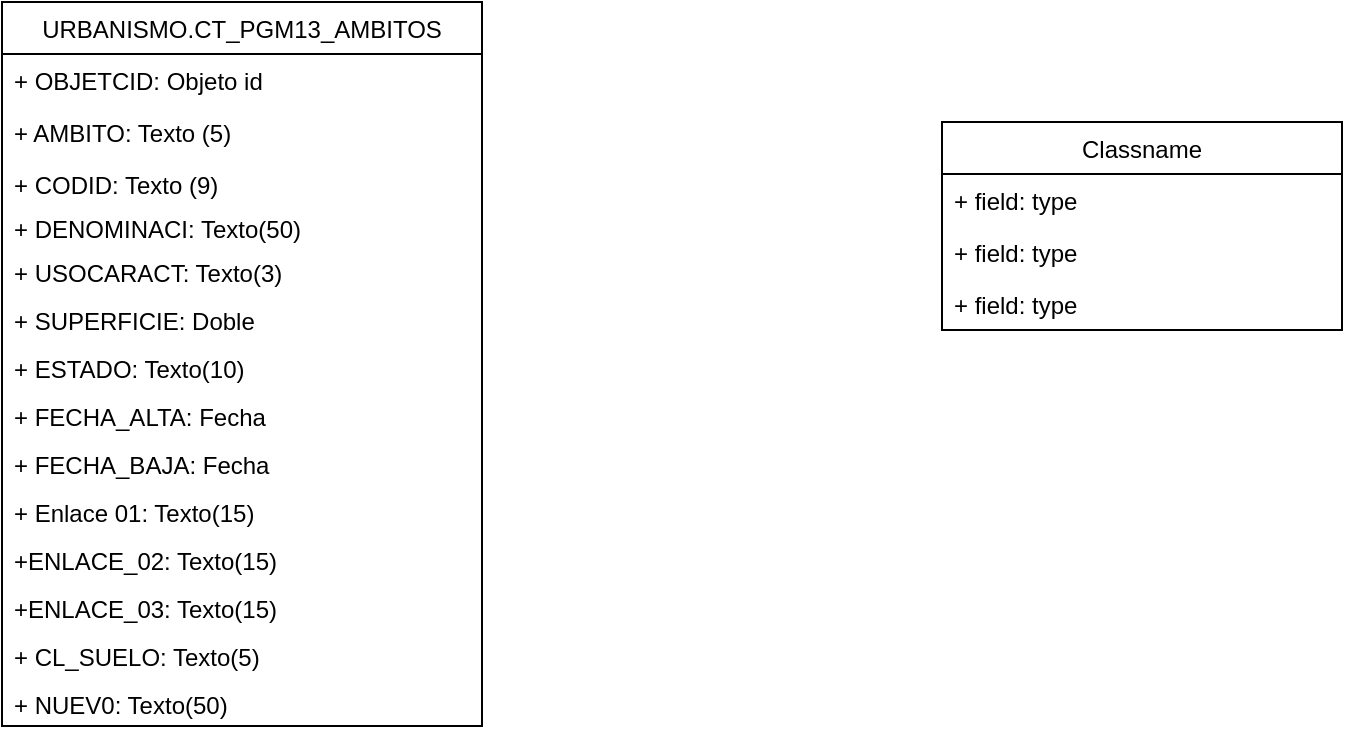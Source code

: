 <mxfile version="20.3.7" type="github">
  <diagram id="C5RBs43oDa-KdzZeNtuy" name="Page-1">
    <mxGraphModel dx="1422" dy="800" grid="1" gridSize="10" guides="1" tooltips="1" connect="1" arrows="1" fold="1" page="1" pageScale="1" pageWidth="827" pageHeight="1169" math="0" shadow="0">
      <root>
        <mxCell id="WIyWlLk6GJQsqaUBKTNV-0" />
        <mxCell id="WIyWlLk6GJQsqaUBKTNV-1" parent="WIyWlLk6GJQsqaUBKTNV-0" />
        <mxCell id="h-pUyxdGqgUauNS19UaN-5" value="URBANISMO.CT_PGM13_AMBITOS" style="swimlane;fontStyle=0;childLayout=stackLayout;horizontal=1;startSize=26;fillColor=none;horizontalStack=0;resizeParent=1;resizeParentMax=0;resizeLast=0;collapsible=1;marginBottom=0;" vertex="1" parent="WIyWlLk6GJQsqaUBKTNV-1">
          <mxGeometry x="30" y="140" width="240" height="362" as="geometry">
            <mxRectangle x="30" y="140" width="90" height="30" as="alternateBounds" />
          </mxGeometry>
        </mxCell>
        <mxCell id="h-pUyxdGqgUauNS19UaN-6" value="+ OBJETCID: Objeto id" style="text;strokeColor=none;fillColor=none;align=left;verticalAlign=top;spacingLeft=4;spacingRight=4;overflow=hidden;rotatable=0;points=[[0,0.5],[1,0.5]];portConstraint=eastwest;" vertex="1" parent="h-pUyxdGqgUauNS19UaN-5">
          <mxGeometry y="26" width="240" height="26" as="geometry" />
        </mxCell>
        <mxCell id="h-pUyxdGqgUauNS19UaN-7" value="+ AMBITO: Texto (5)&#xa;" style="text;strokeColor=none;fillColor=none;align=left;verticalAlign=top;spacingLeft=4;spacingRight=4;overflow=hidden;rotatable=0;points=[[0,0.5],[1,0.5]];portConstraint=eastwest;" vertex="1" parent="h-pUyxdGqgUauNS19UaN-5">
          <mxGeometry y="52" width="240" height="26" as="geometry" />
        </mxCell>
        <mxCell id="h-pUyxdGqgUauNS19UaN-10" value="+ CODID: Texto (9)&#xa;" style="text;strokeColor=none;fillColor=none;align=left;verticalAlign=top;spacingLeft=4;spacingRight=4;overflow=hidden;rotatable=0;points=[[0,0.5],[1,0.5]];portConstraint=eastwest;" vertex="1" parent="h-pUyxdGqgUauNS19UaN-5">
          <mxGeometry y="78" width="240" height="22" as="geometry" />
        </mxCell>
        <mxCell id="h-pUyxdGqgUauNS19UaN-11" value="+ DENOMINACI: Texto(50)" style="text;strokeColor=none;fillColor=none;align=left;verticalAlign=top;spacingLeft=4;spacingRight=4;overflow=hidden;rotatable=0;points=[[0,0.5],[1,0.5]];portConstraint=eastwest;" vertex="1" parent="h-pUyxdGqgUauNS19UaN-5">
          <mxGeometry y="100" width="240" height="22" as="geometry" />
        </mxCell>
        <mxCell id="h-pUyxdGqgUauNS19UaN-12" value="+ USOCARACT: Texto(3)&#xa;" style="text;strokeColor=none;fillColor=none;align=left;verticalAlign=top;spacingLeft=4;spacingRight=4;overflow=hidden;rotatable=0;points=[[0,0.5],[1,0.5]];portConstraint=eastwest;" vertex="1" parent="h-pUyxdGqgUauNS19UaN-5">
          <mxGeometry y="122" width="240" height="24" as="geometry" />
        </mxCell>
        <mxCell id="h-pUyxdGqgUauNS19UaN-13" value="+ SUPERFICIE: Doble" style="text;strokeColor=none;fillColor=none;align=left;verticalAlign=top;spacingLeft=4;spacingRight=4;overflow=hidden;rotatable=0;points=[[0,0.5],[1,0.5]];portConstraint=eastwest;" vertex="1" parent="h-pUyxdGqgUauNS19UaN-5">
          <mxGeometry y="146" width="240" height="24" as="geometry" />
        </mxCell>
        <mxCell id="h-pUyxdGqgUauNS19UaN-14" value="+ ESTADO: Texto(10)" style="text;strokeColor=none;fillColor=none;align=left;verticalAlign=top;spacingLeft=4;spacingRight=4;overflow=hidden;rotatable=0;points=[[0,0.5],[1,0.5]];portConstraint=eastwest;" vertex="1" parent="h-pUyxdGqgUauNS19UaN-5">
          <mxGeometry y="170" width="240" height="24" as="geometry" />
        </mxCell>
        <mxCell id="h-pUyxdGqgUauNS19UaN-15" value="+ FECHA_ALTA: Fecha&#xa;&#xa;" style="text;strokeColor=none;fillColor=none;align=left;verticalAlign=top;spacingLeft=4;spacingRight=4;overflow=hidden;rotatable=0;points=[[0,0.5],[1,0.5]];portConstraint=eastwest;" vertex="1" parent="h-pUyxdGqgUauNS19UaN-5">
          <mxGeometry y="194" width="240" height="24" as="geometry" />
        </mxCell>
        <mxCell id="h-pUyxdGqgUauNS19UaN-17" value="+ FECHA_BAJA: Fecha&#xa;&#xa;" style="text;strokeColor=none;fillColor=none;align=left;verticalAlign=top;spacingLeft=4;spacingRight=4;overflow=hidden;rotatable=0;points=[[0,0.5],[1,0.5]];portConstraint=eastwest;" vertex="1" parent="h-pUyxdGqgUauNS19UaN-5">
          <mxGeometry y="218" width="240" height="24" as="geometry" />
        </mxCell>
        <mxCell id="h-pUyxdGqgUauNS19UaN-16" value="+ Enlace 01: Texto(15)" style="text;strokeColor=none;fillColor=none;align=left;verticalAlign=top;spacingLeft=4;spacingRight=4;overflow=hidden;rotatable=0;points=[[0,0.5],[1,0.5]];portConstraint=eastwest;" vertex="1" parent="h-pUyxdGqgUauNS19UaN-5">
          <mxGeometry y="242" width="240" height="24" as="geometry" />
        </mxCell>
        <mxCell id="h-pUyxdGqgUauNS19UaN-19" value="+ENLACE_02: Texto(15)&#xa;" style="text;strokeColor=none;fillColor=none;align=left;verticalAlign=top;spacingLeft=4;spacingRight=4;overflow=hidden;rotatable=0;points=[[0,0.5],[1,0.5]];portConstraint=eastwest;" vertex="1" parent="h-pUyxdGqgUauNS19UaN-5">
          <mxGeometry y="266" width="240" height="24" as="geometry" />
        </mxCell>
        <mxCell id="h-pUyxdGqgUauNS19UaN-21" value="+ENLACE_03: Texto(15)&#xa;" style="text;strokeColor=none;fillColor=none;align=left;verticalAlign=top;spacingLeft=4;spacingRight=4;overflow=hidden;rotatable=0;points=[[0,0.5],[1,0.5]];portConstraint=eastwest;" vertex="1" parent="h-pUyxdGqgUauNS19UaN-5">
          <mxGeometry y="290" width="240" height="24" as="geometry" />
        </mxCell>
        <mxCell id="h-pUyxdGqgUauNS19UaN-18" value="+ CL_SUELO: Texto(5)" style="text;strokeColor=none;fillColor=none;align=left;verticalAlign=top;spacingLeft=4;spacingRight=4;overflow=hidden;rotatable=0;points=[[0,0.5],[1,0.5]];portConstraint=eastwest;" vertex="1" parent="h-pUyxdGqgUauNS19UaN-5">
          <mxGeometry y="314" width="240" height="24" as="geometry" />
        </mxCell>
        <mxCell id="h-pUyxdGqgUauNS19UaN-22" value="+ NUEV0: Texto(50)&#xa;" style="text;strokeColor=none;fillColor=none;align=left;verticalAlign=top;spacingLeft=4;spacingRight=4;overflow=hidden;rotatable=0;points=[[0,0.5],[1,0.5]];portConstraint=eastwest;" vertex="1" parent="h-pUyxdGqgUauNS19UaN-5">
          <mxGeometry y="338" width="240" height="24" as="geometry" />
        </mxCell>
        <mxCell id="h-pUyxdGqgUauNS19UaN-23" value="Classname" style="swimlane;fontStyle=0;childLayout=stackLayout;horizontal=1;startSize=26;fillColor=none;horizontalStack=0;resizeParent=1;resizeParentMax=0;resizeLast=0;collapsible=1;marginBottom=0;fontFamily=Helvetica;fontSize=12;fontColor=default;" vertex="1" parent="WIyWlLk6GJQsqaUBKTNV-1">
          <mxGeometry x="500" y="200" width="200" height="104" as="geometry" />
        </mxCell>
        <mxCell id="h-pUyxdGqgUauNS19UaN-24" value="+ field: type" style="text;strokeColor=none;fillColor=none;align=left;verticalAlign=top;spacingLeft=4;spacingRight=4;overflow=hidden;rotatable=0;points=[[0,0.5],[1,0.5]];portConstraint=eastwest;fontFamily=Helvetica;fontSize=12;fontColor=default;" vertex="1" parent="h-pUyxdGqgUauNS19UaN-23">
          <mxGeometry y="26" width="200" height="26" as="geometry" />
        </mxCell>
        <mxCell id="h-pUyxdGqgUauNS19UaN-25" value="+ field: type" style="text;strokeColor=none;fillColor=none;align=left;verticalAlign=top;spacingLeft=4;spacingRight=4;overflow=hidden;rotatable=0;points=[[0,0.5],[1,0.5]];portConstraint=eastwest;fontFamily=Helvetica;fontSize=12;fontColor=default;" vertex="1" parent="h-pUyxdGqgUauNS19UaN-23">
          <mxGeometry y="52" width="200" height="26" as="geometry" />
        </mxCell>
        <mxCell id="h-pUyxdGqgUauNS19UaN-26" value="+ field: type" style="text;strokeColor=none;fillColor=none;align=left;verticalAlign=top;spacingLeft=4;spacingRight=4;overflow=hidden;rotatable=0;points=[[0,0.5],[1,0.5]];portConstraint=eastwest;fontFamily=Helvetica;fontSize=12;fontColor=default;" vertex="1" parent="h-pUyxdGqgUauNS19UaN-23">
          <mxGeometry y="78" width="200" height="26" as="geometry" />
        </mxCell>
      </root>
    </mxGraphModel>
  </diagram>
</mxfile>
